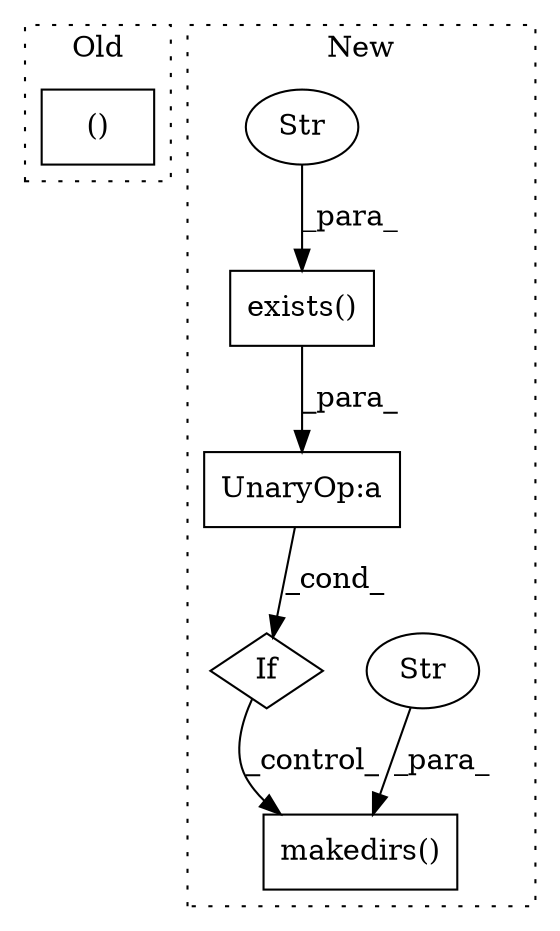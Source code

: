 digraph G {
subgraph cluster0 {
1 [label="()" a="54" s="2736" l="9" shape="box"];
label = "Old";
style="dotted";
}
subgraph cluster1 {
2 [label="makedirs()" a="75" s="2728,2751" l="12,1" shape="box"];
3 [label="If" a="96" s="2680" l="3" shape="diamond"];
4 [label="UnaryOp:a" a="61" s="2683" l="31" shape="box"];
5 [label="exists()" a="75" s="2687,2713" l="15,1" shape="box"];
6 [label="Str" a="66" s="2740" l="11" shape="ellipse"];
7 [label="Str" a="66" s="2702" l="11" shape="ellipse"];
label = "New";
style="dotted";
}
3 -> 2 [label="_control_"];
4 -> 3 [label="_cond_"];
5 -> 4 [label="_para_"];
6 -> 2 [label="_para_"];
7 -> 5 [label="_para_"];
}